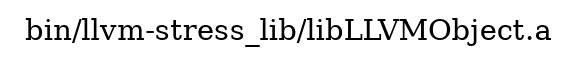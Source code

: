 digraph "bin/llvm-stress_lib/libLLVMObject.a" {
	label="bin/llvm-stress_lib/libLLVMObject.a";
	rankdir=LR;

}
